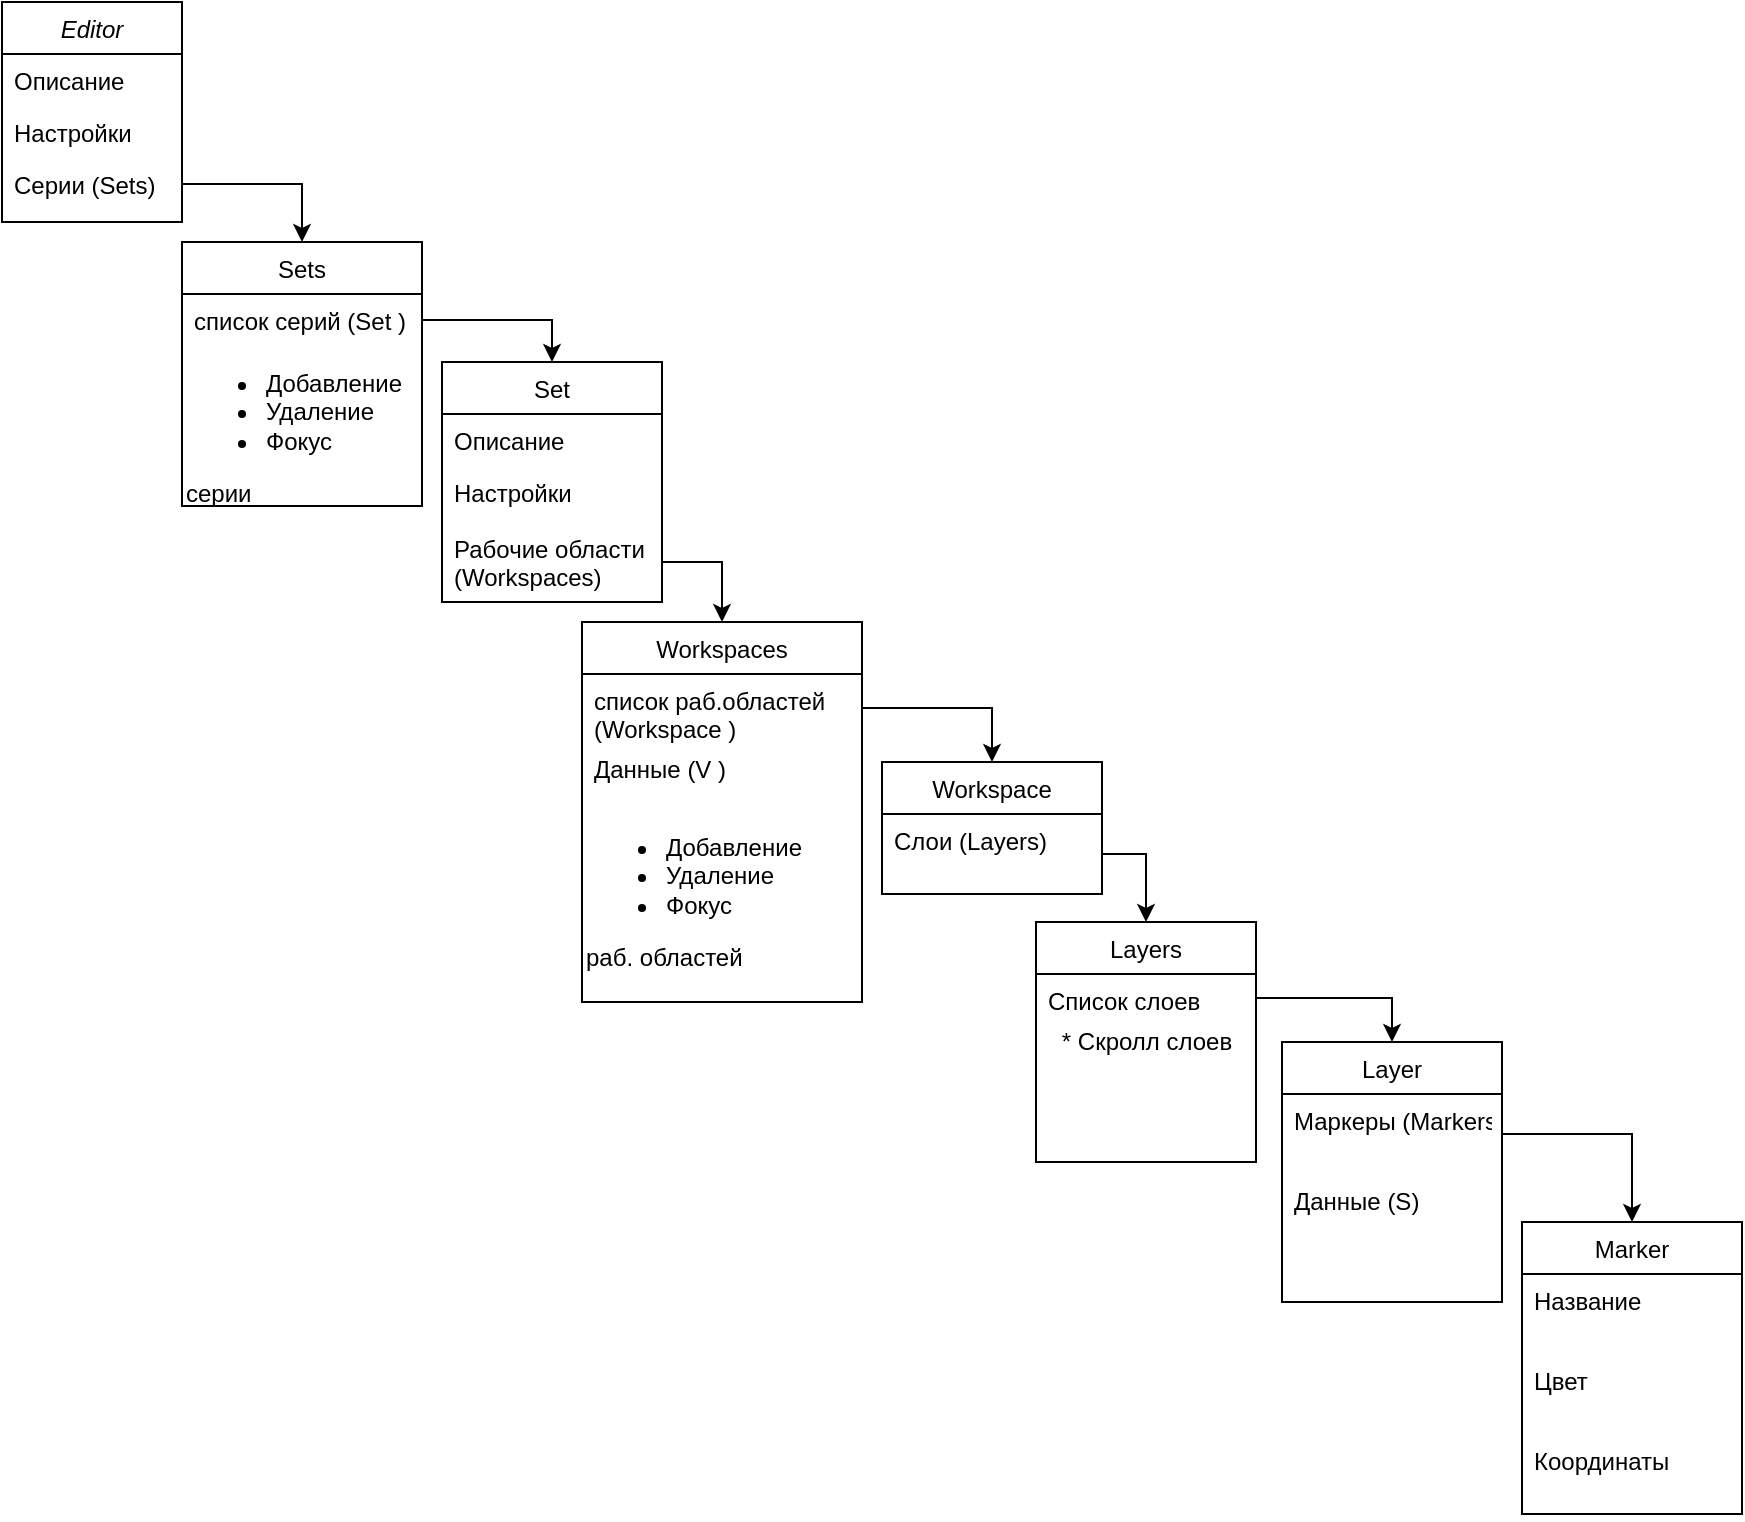 <mxfile version="15.5.0" type="github">
  <diagram id="C5RBs43oDa-KdzZeNtuy" name="Page-1">
    <mxGraphModel dx="1038" dy="589" grid="1" gridSize="10" guides="1" tooltips="1" connect="1" arrows="1" fold="1" page="1" pageScale="1" pageWidth="1169" pageHeight="827" math="0" shadow="0">
      <root>
        <mxCell id="WIyWlLk6GJQsqaUBKTNV-0" />
        <mxCell id="WIyWlLk6GJQsqaUBKTNV-1" parent="WIyWlLk6GJQsqaUBKTNV-0" />
        <mxCell id="zkfFHV4jXpPFQw0GAbJ--0" value="Editor" style="swimlane;fontStyle=2;align=center;verticalAlign=top;childLayout=stackLayout;horizontal=1;startSize=26;horizontalStack=0;resizeParent=1;resizeLast=0;collapsible=1;marginBottom=0;rounded=0;shadow=0;strokeWidth=1;" parent="WIyWlLk6GJQsqaUBKTNV-1" vertex="1">
          <mxGeometry width="90" height="110" as="geometry">
            <mxRectangle x="230" y="140" width="160" height="26" as="alternateBounds" />
          </mxGeometry>
        </mxCell>
        <mxCell id="zkfFHV4jXpPFQw0GAbJ--1" value="Описание" style="text;align=left;verticalAlign=top;spacingLeft=4;spacingRight=4;overflow=hidden;rotatable=0;points=[[0,0.5],[1,0.5]];portConstraint=eastwest;" parent="zkfFHV4jXpPFQw0GAbJ--0" vertex="1">
          <mxGeometry y="26" width="90" height="26" as="geometry" />
        </mxCell>
        <mxCell id="zkfFHV4jXpPFQw0GAbJ--2" value="Настройки" style="text;align=left;verticalAlign=top;spacingLeft=4;spacingRight=4;overflow=hidden;rotatable=0;points=[[0,0.5],[1,0.5]];portConstraint=eastwest;rounded=0;shadow=0;html=0;" parent="zkfFHV4jXpPFQw0GAbJ--0" vertex="1">
          <mxGeometry y="52" width="90" height="26" as="geometry" />
        </mxCell>
        <mxCell id="zkfFHV4jXpPFQw0GAbJ--3" value="Серии (Sets)" style="text;align=left;verticalAlign=top;spacingLeft=4;spacingRight=4;overflow=hidden;rotatable=0;points=[[0,0.5],[1,0.5]];portConstraint=eastwest;rounded=0;shadow=0;html=0;" parent="zkfFHV4jXpPFQw0GAbJ--0" vertex="1">
          <mxGeometry y="78" width="90" height="26" as="geometry" />
        </mxCell>
        <mxCell id="zkfFHV4jXpPFQw0GAbJ--17" value="Sets" style="swimlane;fontStyle=0;align=center;verticalAlign=top;childLayout=stackLayout;horizontal=1;startSize=26;horizontalStack=0;resizeParent=1;resizeLast=0;collapsible=1;marginBottom=0;rounded=0;shadow=0;strokeWidth=1;" parent="WIyWlLk6GJQsqaUBKTNV-1" vertex="1">
          <mxGeometry x="90" y="120" width="120" height="132" as="geometry">
            <mxRectangle x="550" y="140" width="160" height="26" as="alternateBounds" />
          </mxGeometry>
        </mxCell>
        <mxCell id="zkfFHV4jXpPFQw0GAbJ--22" value="список серий (Set )" style="text;align=left;verticalAlign=top;spacingLeft=4;spacingRight=4;overflow=hidden;rotatable=0;points=[[0,0.5],[1,0.5]];portConstraint=eastwest;rounded=0;shadow=0;html=0;" parent="zkfFHV4jXpPFQw0GAbJ--17" vertex="1">
          <mxGeometry y="26" width="120" height="26" as="geometry" />
        </mxCell>
        <mxCell id="C25wQa1lXGfygUCdFG3G-3" value="&lt;ul&gt;&lt;li&gt;Добавление&lt;/li&gt;&lt;li&gt;Удаление&lt;/li&gt;&lt;li&gt;Фокус&lt;/li&gt;&lt;/ul&gt;серии" style="text;html=1;align=left;verticalAlign=middle;resizable=0;points=[];autosize=1;strokeColor=none;fillColor=none;" vertex="1" parent="zkfFHV4jXpPFQw0GAbJ--17">
          <mxGeometry y="52" width="120" height="80" as="geometry" />
        </mxCell>
        <mxCell id="C25wQa1lXGfygUCdFG3G-2" style="edgeStyle=orthogonalEdgeStyle;rounded=0;orthogonalLoop=1;jettySize=auto;html=1;entryX=0.5;entryY=0;entryDx=0;entryDy=0;" edge="1" parent="WIyWlLk6GJQsqaUBKTNV-1" source="zkfFHV4jXpPFQw0GAbJ--3" target="zkfFHV4jXpPFQw0GAbJ--17">
          <mxGeometry relative="1" as="geometry">
            <mxPoint x="200" y="91" as="targetPoint" />
          </mxGeometry>
        </mxCell>
        <mxCell id="C25wQa1lXGfygUCdFG3G-4" value="Set" style="swimlane;fontStyle=0;align=center;verticalAlign=top;childLayout=stackLayout;horizontal=1;startSize=26;horizontalStack=0;resizeParent=1;resizeLast=0;collapsible=1;marginBottom=0;rounded=0;shadow=0;strokeWidth=1;" vertex="1" parent="WIyWlLk6GJQsqaUBKTNV-1">
          <mxGeometry x="220" y="180" width="110" height="120" as="geometry">
            <mxRectangle x="550" y="140" width="160" height="26" as="alternateBounds" />
          </mxGeometry>
        </mxCell>
        <mxCell id="C25wQa1lXGfygUCdFG3G-5" value="Описание" style="text;align=left;verticalAlign=top;spacingLeft=4;spacingRight=4;overflow=hidden;rotatable=0;points=[[0,0.5],[1,0.5]];portConstraint=eastwest;rounded=0;shadow=0;html=0;" vertex="1" parent="C25wQa1lXGfygUCdFG3G-4">
          <mxGeometry y="26" width="110" height="26" as="geometry" />
        </mxCell>
        <mxCell id="C25wQa1lXGfygUCdFG3G-8" value="Настройки" style="text;align=left;verticalAlign=top;spacingLeft=4;spacingRight=4;overflow=hidden;rotatable=0;points=[[0,0.5],[1,0.5]];portConstraint=eastwest;rounded=0;shadow=0;html=0;" vertex="1" parent="C25wQa1lXGfygUCdFG3G-4">
          <mxGeometry y="52" width="110" height="28" as="geometry" />
        </mxCell>
        <mxCell id="C25wQa1lXGfygUCdFG3G-9" value="Рабочие области&#xa;(Workspaces)" style="text;align=left;verticalAlign=top;spacingLeft=4;spacingRight=4;overflow=hidden;rotatable=0;points=[[0,0.5],[1,0.5]];portConstraint=eastwest;rounded=0;shadow=0;html=0;" vertex="1" parent="C25wQa1lXGfygUCdFG3G-4">
          <mxGeometry y="80" width="110" height="40" as="geometry" />
        </mxCell>
        <mxCell id="C25wQa1lXGfygUCdFG3G-7" style="edgeStyle=orthogonalEdgeStyle;rounded=0;orthogonalLoop=1;jettySize=auto;html=1;entryX=0.5;entryY=0;entryDx=0;entryDy=0;" edge="1" parent="WIyWlLk6GJQsqaUBKTNV-1" source="zkfFHV4jXpPFQw0GAbJ--22" target="C25wQa1lXGfygUCdFG3G-4">
          <mxGeometry relative="1" as="geometry" />
        </mxCell>
        <mxCell id="C25wQa1lXGfygUCdFG3G-11" value="Workspaces" style="swimlane;fontStyle=0;align=center;verticalAlign=top;childLayout=stackLayout;horizontal=1;startSize=26;horizontalStack=0;resizeParent=1;resizeLast=0;collapsible=1;marginBottom=0;rounded=0;shadow=0;strokeWidth=1;" vertex="1" parent="WIyWlLk6GJQsqaUBKTNV-1">
          <mxGeometry x="290" y="310" width="140" height="190" as="geometry">
            <mxRectangle x="550" y="140" width="160" height="26" as="alternateBounds" />
          </mxGeometry>
        </mxCell>
        <mxCell id="C25wQa1lXGfygUCdFG3G-12" value="список раб.областей&#xa;(Workspace )" style="text;align=left;verticalAlign=top;spacingLeft=4;spacingRight=4;overflow=hidden;rotatable=0;points=[[0,0.5],[1,0.5]];portConstraint=eastwest;rounded=0;shadow=0;html=0;" vertex="1" parent="C25wQa1lXGfygUCdFG3G-11">
          <mxGeometry y="26" width="140" height="34" as="geometry" />
        </mxCell>
        <mxCell id="C25wQa1lXGfygUCdFG3G-16" value="Данные (V )" style="text;align=left;verticalAlign=top;spacingLeft=4;spacingRight=4;overflow=hidden;rotatable=0;points=[[0,0.5],[1,0.5]];portConstraint=eastwest;rounded=0;shadow=0;html=0;" vertex="1" parent="C25wQa1lXGfygUCdFG3G-11">
          <mxGeometry y="60" width="140" height="34" as="geometry" />
        </mxCell>
        <mxCell id="C25wQa1lXGfygUCdFG3G-13" value="&lt;ul&gt;&lt;li&gt;Добавление&lt;/li&gt;&lt;li&gt;Удаление&lt;/li&gt;&lt;li&gt;Фокус&lt;/li&gt;&lt;/ul&gt;&lt;div&gt;раб. областей&lt;/div&gt;" style="text;html=1;align=left;verticalAlign=middle;resizable=0;points=[];autosize=1;strokeColor=none;fillColor=none;" vertex="1" parent="C25wQa1lXGfygUCdFG3G-11">
          <mxGeometry y="94" width="140" height="80" as="geometry" />
        </mxCell>
        <mxCell id="C25wQa1lXGfygUCdFG3G-14" style="edgeStyle=orthogonalEdgeStyle;rounded=0;orthogonalLoop=1;jettySize=auto;html=1;exitX=1;exitY=0.5;exitDx=0;exitDy=0;entryX=0.5;entryY=0;entryDx=0;entryDy=0;" edge="1" parent="WIyWlLk6GJQsqaUBKTNV-1" source="C25wQa1lXGfygUCdFG3G-9" target="C25wQa1lXGfygUCdFG3G-11">
          <mxGeometry relative="1" as="geometry" />
        </mxCell>
        <mxCell id="C25wQa1lXGfygUCdFG3G-17" value="Workspace" style="swimlane;fontStyle=0;align=center;verticalAlign=top;childLayout=stackLayout;horizontal=1;startSize=26;horizontalStack=0;resizeParent=1;resizeLast=0;collapsible=1;marginBottom=0;rounded=0;shadow=0;strokeWidth=1;" vertex="1" parent="WIyWlLk6GJQsqaUBKTNV-1">
          <mxGeometry x="440" y="380" width="110" height="66" as="geometry">
            <mxRectangle x="550" y="140" width="160" height="26" as="alternateBounds" />
          </mxGeometry>
        </mxCell>
        <mxCell id="C25wQa1lXGfygUCdFG3G-20" value="Слои (Layers)" style="text;align=left;verticalAlign=top;spacingLeft=4;spacingRight=4;overflow=hidden;rotatable=0;points=[[0,0.5],[1,0.5]];portConstraint=eastwest;rounded=0;shadow=0;html=0;" vertex="1" parent="C25wQa1lXGfygUCdFG3G-17">
          <mxGeometry y="26" width="110" height="40" as="geometry" />
        </mxCell>
        <mxCell id="C25wQa1lXGfygUCdFG3G-21" style="edgeStyle=orthogonalEdgeStyle;rounded=0;orthogonalLoop=1;jettySize=auto;html=1;exitX=1;exitY=0.5;exitDx=0;exitDy=0;entryX=0.5;entryY=0;entryDx=0;entryDy=0;" edge="1" parent="WIyWlLk6GJQsqaUBKTNV-1" source="C25wQa1lXGfygUCdFG3G-12" target="C25wQa1lXGfygUCdFG3G-17">
          <mxGeometry relative="1" as="geometry" />
        </mxCell>
        <mxCell id="C25wQa1lXGfygUCdFG3G-25" value="Layer" style="swimlane;fontStyle=0;align=center;verticalAlign=top;childLayout=stackLayout;horizontal=1;startSize=26;horizontalStack=0;resizeParent=1;resizeLast=0;collapsible=1;marginBottom=0;rounded=0;shadow=0;strokeWidth=1;" vertex="1" parent="WIyWlLk6GJQsqaUBKTNV-1">
          <mxGeometry x="640" y="520" width="110" height="130" as="geometry">
            <mxRectangle x="550" y="140" width="160" height="26" as="alternateBounds" />
          </mxGeometry>
        </mxCell>
        <mxCell id="C25wQa1lXGfygUCdFG3G-26" value="Маркеры (Markers)" style="text;align=left;verticalAlign=top;spacingLeft=4;spacingRight=4;overflow=hidden;rotatable=0;points=[[0,0.5],[1,0.5]];portConstraint=eastwest;rounded=0;shadow=0;html=0;" vertex="1" parent="C25wQa1lXGfygUCdFG3G-25">
          <mxGeometry y="26" width="110" height="40" as="geometry" />
        </mxCell>
        <mxCell id="C25wQa1lXGfygUCdFG3G-39" value="Данные (S)" style="text;align=left;verticalAlign=top;spacingLeft=4;spacingRight=4;overflow=hidden;rotatable=0;points=[[0,0.5],[1,0.5]];portConstraint=eastwest;rounded=0;shadow=0;html=0;" vertex="1" parent="C25wQa1lXGfygUCdFG3G-25">
          <mxGeometry y="66" width="110" height="40" as="geometry" />
        </mxCell>
        <mxCell id="C25wQa1lXGfygUCdFG3G-28" value="Marker" style="swimlane;fontStyle=0;align=center;verticalAlign=top;childLayout=stackLayout;horizontal=1;startSize=26;horizontalStack=0;resizeParent=1;resizeLast=0;collapsible=1;marginBottom=0;rounded=0;shadow=0;strokeWidth=1;" vertex="1" parent="WIyWlLk6GJQsqaUBKTNV-1">
          <mxGeometry x="760" y="610" width="110" height="146" as="geometry">
            <mxRectangle x="550" y="140" width="160" height="26" as="alternateBounds" />
          </mxGeometry>
        </mxCell>
        <mxCell id="C25wQa1lXGfygUCdFG3G-31" value="Название" style="text;align=left;verticalAlign=top;spacingLeft=4;spacingRight=4;overflow=hidden;rotatable=0;points=[[0,0.5],[1,0.5]];portConstraint=eastwest;rounded=0;shadow=0;html=0;" vertex="1" parent="C25wQa1lXGfygUCdFG3G-28">
          <mxGeometry y="26" width="110" height="40" as="geometry" />
        </mxCell>
        <mxCell id="C25wQa1lXGfygUCdFG3G-29" value="Цвет&#xa;" style="text;align=left;verticalAlign=top;spacingLeft=4;spacingRight=4;overflow=hidden;rotatable=0;points=[[0,0.5],[1,0.5]];portConstraint=eastwest;rounded=0;shadow=0;html=0;" vertex="1" parent="C25wQa1lXGfygUCdFG3G-28">
          <mxGeometry y="66" width="110" height="40" as="geometry" />
        </mxCell>
        <mxCell id="C25wQa1lXGfygUCdFG3G-30" value="Координаты" style="text;align=left;verticalAlign=top;spacingLeft=4;spacingRight=4;overflow=hidden;rotatable=0;points=[[0,0.5],[1,0.5]];portConstraint=eastwest;rounded=0;shadow=0;html=0;" vertex="1" parent="C25wQa1lXGfygUCdFG3G-28">
          <mxGeometry y="106" width="110" height="40" as="geometry" />
        </mxCell>
        <mxCell id="C25wQa1lXGfygUCdFG3G-32" style="edgeStyle=orthogonalEdgeStyle;rounded=0;orthogonalLoop=1;jettySize=auto;html=1;entryX=0.5;entryY=0;entryDx=0;entryDy=0;" edge="1" parent="WIyWlLk6GJQsqaUBKTNV-1" source="C25wQa1lXGfygUCdFG3G-26" target="C25wQa1lXGfygUCdFG3G-28">
          <mxGeometry relative="1" as="geometry">
            <mxPoint x="817" y="600" as="targetPoint" />
          </mxGeometry>
        </mxCell>
        <mxCell id="C25wQa1lXGfygUCdFG3G-33" value="Layers" style="swimlane;fontStyle=0;align=center;verticalAlign=top;childLayout=stackLayout;horizontal=1;startSize=26;horizontalStack=0;resizeParent=1;resizeLast=0;collapsible=1;marginBottom=0;rounded=0;shadow=0;strokeWidth=1;" vertex="1" parent="WIyWlLk6GJQsqaUBKTNV-1">
          <mxGeometry x="517" y="460" width="110" height="120" as="geometry">
            <mxRectangle x="550" y="140" width="160" height="26" as="alternateBounds" />
          </mxGeometry>
        </mxCell>
        <mxCell id="C25wQa1lXGfygUCdFG3G-34" value="Список слоев " style="text;align=left;verticalAlign=top;spacingLeft=4;spacingRight=4;overflow=hidden;rotatable=0;points=[[0,0.5],[1,0.5]];portConstraint=eastwest;rounded=0;shadow=0;html=0;" vertex="1" parent="C25wQa1lXGfygUCdFG3G-33">
          <mxGeometry y="26" width="110" height="24" as="geometry" />
        </mxCell>
        <mxCell id="C25wQa1lXGfygUCdFG3G-38" value="* Скролл слоев" style="text;html=1;align=center;verticalAlign=middle;resizable=0;points=[];autosize=1;strokeColor=none;fillColor=none;" vertex="1" parent="C25wQa1lXGfygUCdFG3G-33">
          <mxGeometry y="50" width="110" height="20" as="geometry" />
        </mxCell>
        <mxCell id="C25wQa1lXGfygUCdFG3G-35" style="edgeStyle=orthogonalEdgeStyle;rounded=0;orthogonalLoop=1;jettySize=auto;html=1;entryX=0.5;entryY=0;entryDx=0;entryDy=0;" edge="1" parent="WIyWlLk6GJQsqaUBKTNV-1" source="C25wQa1lXGfygUCdFG3G-20" target="C25wQa1lXGfygUCdFG3G-33">
          <mxGeometry relative="1" as="geometry" />
        </mxCell>
        <mxCell id="C25wQa1lXGfygUCdFG3G-36" style="edgeStyle=orthogonalEdgeStyle;rounded=0;orthogonalLoop=1;jettySize=auto;html=1;entryX=0.5;entryY=0;entryDx=0;entryDy=0;" edge="1" parent="WIyWlLk6GJQsqaUBKTNV-1" source="C25wQa1lXGfygUCdFG3G-34" target="C25wQa1lXGfygUCdFG3G-25">
          <mxGeometry relative="1" as="geometry" />
        </mxCell>
      </root>
    </mxGraphModel>
  </diagram>
</mxfile>

